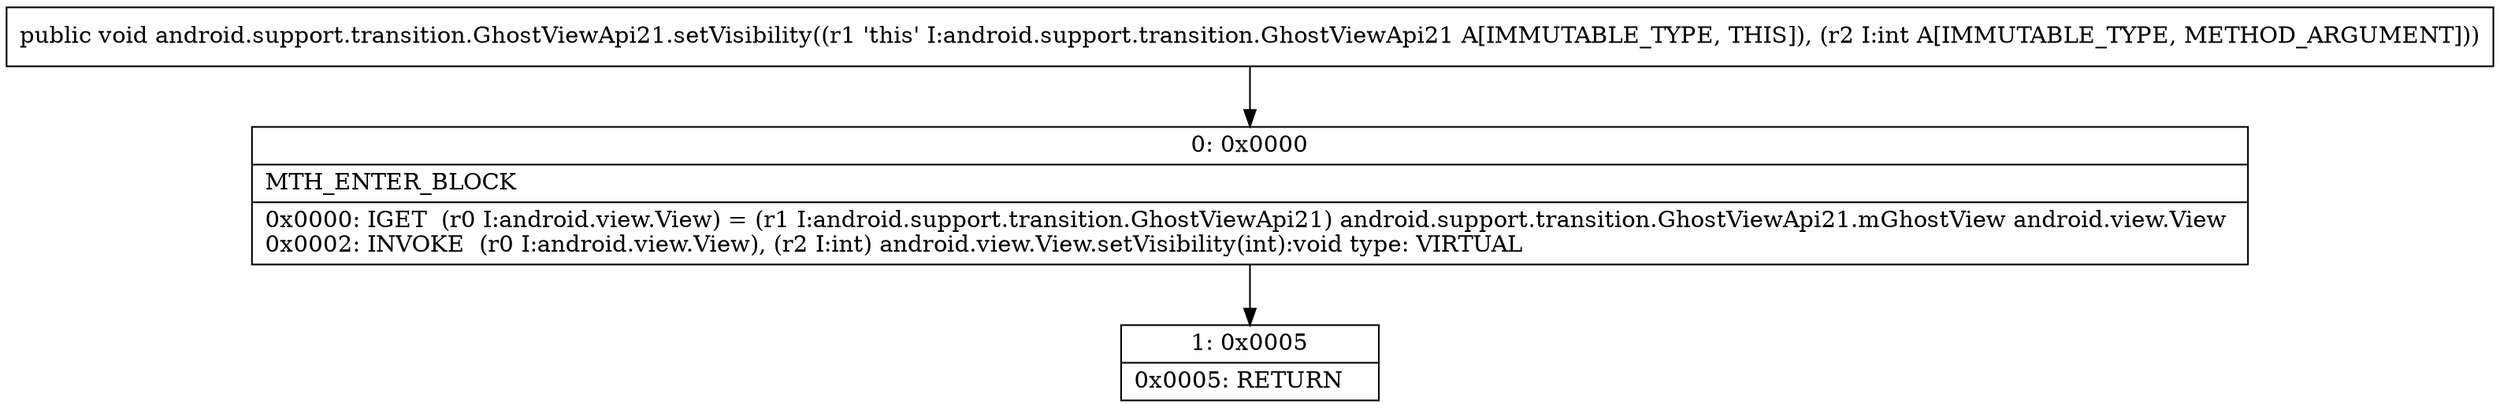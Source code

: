 digraph "CFG forandroid.support.transition.GhostViewApi21.setVisibility(I)V" {
Node_0 [shape=record,label="{0\:\ 0x0000|MTH_ENTER_BLOCK\l|0x0000: IGET  (r0 I:android.view.View) = (r1 I:android.support.transition.GhostViewApi21) android.support.transition.GhostViewApi21.mGhostView android.view.View \l0x0002: INVOKE  (r0 I:android.view.View), (r2 I:int) android.view.View.setVisibility(int):void type: VIRTUAL \l}"];
Node_1 [shape=record,label="{1\:\ 0x0005|0x0005: RETURN   \l}"];
MethodNode[shape=record,label="{public void android.support.transition.GhostViewApi21.setVisibility((r1 'this' I:android.support.transition.GhostViewApi21 A[IMMUTABLE_TYPE, THIS]), (r2 I:int A[IMMUTABLE_TYPE, METHOD_ARGUMENT])) }"];
MethodNode -> Node_0;
Node_0 -> Node_1;
}

